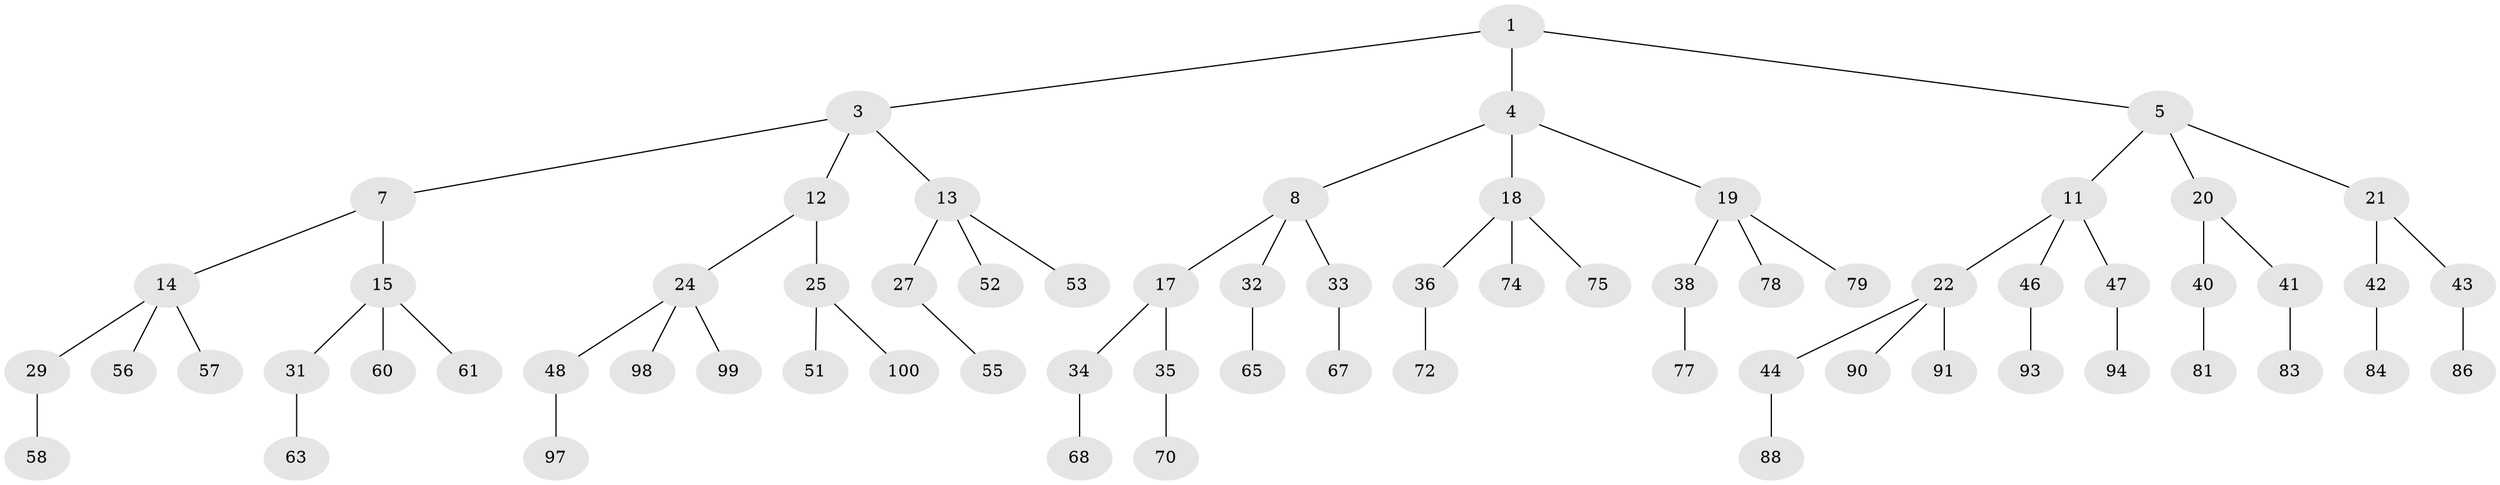 // original degree distribution, {2: 0.02, 3: 0.48, 1: 0.5}
// Generated by graph-tools (version 1.1) at 2025/38/02/21/25 10:38:56]
// undirected, 69 vertices, 68 edges
graph export_dot {
graph [start="1"]
  node [color=gray90,style=filled];
  1 [super="+2"];
  3 [latent=1,super="+6"];
  4 [latent=0.5,super="+9"];
  5 [latent=0.5,super="+10"];
  7 [latent=0.5];
  8 [latent=0.333333,super="+16"];
  11 [latent=0.333333,super="+23"];
  12 [latent=0.333333];
  13 [latent=0.333333,super="+26"];
  14 [latent=0.333333,super="+28"];
  15 [latent=0.333333,super="+30"];
  17 [latent=0.25];
  18 [latent=0.25,super="+37"];
  19 [latent=0.25,super="+39"];
  20 [latent=0.25];
  21 [latent=0.25];
  22 [latent=0.25,super="+45"];
  24 [latent=0.25,super="+49"];
  25 [latent=0.25,super="+50"];
  27 [latent=0.25,super="+54"];
  29 [latent=0.25,super="+59"];
  31 [latent=0.25,super="+62"];
  32 [latent=0.2,super="+64"];
  33 [latent=0.2,super="+66"];
  34 [latent=0.2,super="+69"];
  35 [latent=0.2,super="+71"];
  36 [latent=0.2,super="+73"];
  38 [latent=0.2,super="+76"];
  40 [latent=0.2,super="+80"];
  41 [latent=0.2,super="+82"];
  42 [latent=0.2,super="+85"];
  43 [latent=0.2,super="+87"];
  44 [latent=0.2,super="+89"];
  46 [latent=0.2,super="+92"];
  47 [latent=0.2,super="+95"];
  48 [latent=0.2,super="+96"];
  51 [latent=0.2];
  52 [latent=0.2];
  53 [latent=0.2];
  55 [latent=0.2];
  56 [latent=0.2];
  57 [latent=0.2];
  58 [latent=0.2];
  60 [latent=0.2];
  61 [latent=0.2];
  63 [latent=0.2];
  65 [latent=0.166667];
  67 [latent=0.166667];
  68 [latent=0.166667];
  70 [latent=0.166667];
  72 [latent=0.166667];
  74 [latent=0.166667];
  75 [latent=0.166667];
  77 [latent=0.166667];
  78 [latent=0.166667];
  79 [latent=0.166667];
  81 [latent=0.166667];
  83 [latent=0.166667];
  84 [latent=0.166667];
  86 [latent=0.166667];
  88 [latent=0.166667];
  90 [latent=0.166667];
  91 [latent=0.166667];
  93 [latent=0.166667];
  94 [latent=0.166667];
  97 [latent=0.166667];
  98 [latent=0.166667];
  99 [latent=0.166667];
  100 [latent=0.166667];
  1 -- 3;
  1 -- 4;
  1 -- 5;
  3 -- 7;
  3 -- 12;
  3 -- 13;
  4 -- 8;
  4 -- 18;
  4 -- 19;
  5 -- 11;
  5 -- 21;
  5 -- 20;
  7 -- 14;
  7 -- 15;
  8 -- 17;
  8 -- 33;
  8 -- 32;
  11 -- 22;
  11 -- 46;
  11 -- 47;
  12 -- 24;
  12 -- 25;
  13 -- 27;
  13 -- 53;
  13 -- 52;
  14 -- 29;
  14 -- 56;
  14 -- 57;
  15 -- 31;
  15 -- 60;
  15 -- 61;
  17 -- 34;
  17 -- 35;
  18 -- 36;
  18 -- 75;
  18 -- 74;
  19 -- 38;
  19 -- 78;
  19 -- 79;
  20 -- 40;
  20 -- 41;
  21 -- 42;
  21 -- 43;
  22 -- 44;
  22 -- 90;
  22 -- 91;
  24 -- 48;
  24 -- 98;
  24 -- 99;
  25 -- 51;
  25 -- 100;
  27 -- 55;
  29 -- 58;
  31 -- 63;
  32 -- 65;
  33 -- 67;
  34 -- 68;
  35 -- 70;
  36 -- 72;
  38 -- 77;
  40 -- 81;
  41 -- 83;
  42 -- 84;
  43 -- 86;
  44 -- 88;
  46 -- 93;
  47 -- 94;
  48 -- 97;
}
